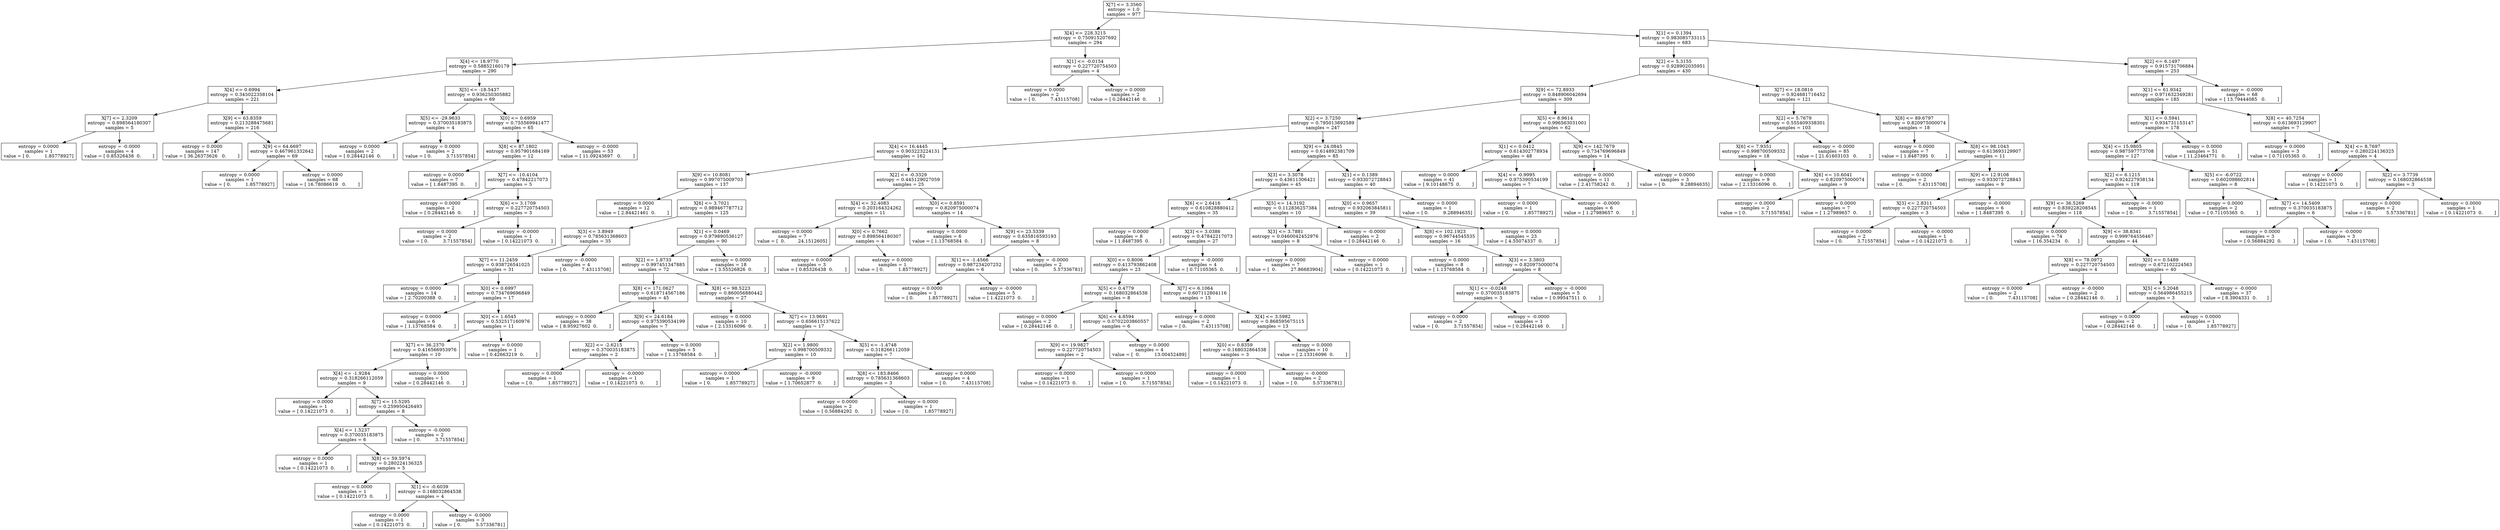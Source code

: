 digraph Tree {
0 [label="X[7] <= 3.3560\nentropy = 1.0\nsamples = 977", shape="box"] ;
1 [label="X[4] <= 228.3215\nentropy = 0.750915207692\nsamples = 294", shape="box"] ;
0 -> 1 ;
2 [label="X[4] <= 18.9770\nentropy = 0.58852160179\nsamples = 290", shape="box"] ;
1 -> 2 ;
3 [label="X[4] <= 0.6994\nentropy = 0.345022358104\nsamples = 221", shape="box"] ;
2 -> 3 ;
4 [label="X[7] <= 2.3209\nentropy = 0.898564180307\nsamples = 5", shape="box"] ;
3 -> 4 ;
5 [label="entropy = 0.0000\nsamples = 1\nvalue = [ 0.          1.85778927]", shape="box"] ;
4 -> 5 ;
6 [label="entropy = -0.0000\nsamples = 4\nvalue = [ 0.85326438  0.        ]", shape="box"] ;
4 -> 6 ;
7 [label="X[9] <= 63.8359\nentropy = 0.213288475681\nsamples = 216", shape="box"] ;
3 -> 7 ;
8 [label="entropy = 0.0000\nsamples = 147\nvalue = [ 36.26373626   0.        ]", shape="box"] ;
7 -> 8 ;
9 [label="X[9] <= 64.6697\nentropy = 0.467961332642\nsamples = 69", shape="box"] ;
7 -> 9 ;
10 [label="entropy = 0.0000\nsamples = 1\nvalue = [ 0.          1.85778927]", shape="box"] ;
9 -> 10 ;
11 [label="entropy = 0.0000\nsamples = 68\nvalue = [ 16.78086619   0.        ]", shape="box"] ;
9 -> 11 ;
12 [label="X[5] <= -18.5437\nentropy = 0.936250305882\nsamples = 69", shape="box"] ;
2 -> 12 ;
13 [label="X[5] <= -29.9633\nentropy = 0.370035183875\nsamples = 4", shape="box"] ;
12 -> 13 ;
14 [label="entropy = 0.0000\nsamples = 2\nvalue = [ 0.28442146  0.        ]", shape="box"] ;
13 -> 14 ;
15 [label="entropy = 0.0000\nsamples = 2\nvalue = [ 0.          3.71557854]", shape="box"] ;
13 -> 15 ;
16 [label="X[0] <= 0.6959\nentropy = 0.755569941477\nsamples = 65", shape="box"] ;
12 -> 16 ;
17 [label="X[8] <= 87.1802\nentropy = 0.957901684169\nsamples = 12", shape="box"] ;
16 -> 17 ;
18 [label="entropy = 0.0000\nsamples = 7\nvalue = [ 1.8487395  0.       ]", shape="box"] ;
17 -> 18 ;
19 [label="X[7] <= -10.4104\nentropy = 0.47842217073\nsamples = 5", shape="box"] ;
17 -> 19 ;
20 [label="entropy = 0.0000\nsamples = 2\nvalue = [ 0.28442146  0.        ]", shape="box"] ;
19 -> 20 ;
21 [label="X[6] <= 3.1709\nentropy = 0.227720754503\nsamples = 3", shape="box"] ;
19 -> 21 ;
22 [label="entropy = 0.0000\nsamples = 2\nvalue = [ 0.          3.71557854]", shape="box"] ;
21 -> 22 ;
23 [label="entropy = -0.0000\nsamples = 1\nvalue = [ 0.14221073  0.        ]", shape="box"] ;
21 -> 23 ;
24 [label="entropy = -0.0000\nsamples = 53\nvalue = [ 11.09243697   0.        ]", shape="box"] ;
16 -> 24 ;
25 [label="X[1] <= -0.0154\nentropy = 0.227720754503\nsamples = 4", shape="box"] ;
1 -> 25 ;
26 [label="entropy = 0.0000\nsamples = 2\nvalue = [ 0.          7.43115708]", shape="box"] ;
25 -> 26 ;
27 [label="entropy = 0.0000\nsamples = 2\nvalue = [ 0.28442146  0.        ]", shape="box"] ;
25 -> 27 ;
28 [label="X[1] <= 0.1394\nentropy = 0.983085733115\nsamples = 683", shape="box"] ;
0 -> 28 ;
29 [label="X[2] <= 5.3155\nentropy = 0.928902035951\nsamples = 430", shape="box"] ;
28 -> 29 ;
30 [label="X[9] <= 72.8933\nentropy = 0.848906042694\nsamples = 309", shape="box"] ;
29 -> 30 ;
31 [label="X[2] <= 3.7250\nentropy = 0.795013892589\nsamples = 247", shape="box"] ;
30 -> 31 ;
32 [label="X[4] <= 16.4445\nentropy = 0.903223224131\nsamples = 162", shape="box"] ;
31 -> 32 ;
33 [label="X[9] <= 10.8081\nentropy = 0.997075009703\nsamples = 137", shape="box"] ;
32 -> 33 ;
34 [label="entropy = 0.0000\nsamples = 12\nvalue = [ 2.84421461  0.        ]", shape="box"] ;
33 -> 34 ;
35 [label="X[6] <= 3.7021\nentropy = 0.989467787712\nsamples = 125", shape="box"] ;
33 -> 35 ;
36 [label="X[3] <= 3.8949\nentropy = 0.785631368603\nsamples = 35", shape="box"] ;
35 -> 36 ;
37 [label="X[7] <= 11.2459\nentropy = 0.938726541025\nsamples = 31", shape="box"] ;
36 -> 37 ;
38 [label="entropy = 0.0000\nsamples = 14\nvalue = [ 2.70200388  0.        ]", shape="box"] ;
37 -> 38 ;
39 [label="X[0] <= 0.6997\nentropy = 0.734769696849\nsamples = 17", shape="box"] ;
37 -> 39 ;
40 [label="entropy = 0.0000\nsamples = 6\nvalue = [ 1.13768584  0.        ]", shape="box"] ;
39 -> 40 ;
41 [label="X[0] <= 1.6545\nentropy = 0.532517160976\nsamples = 11", shape="box"] ;
39 -> 41 ;
42 [label="X[7] <= 36.2370\nentropy = 0.416566953976\nsamples = 10", shape="box"] ;
41 -> 42 ;
43 [label="X[4] <= -1.9284\nentropy = 0.318266112059\nsamples = 9", shape="box"] ;
42 -> 43 ;
44 [label="entropy = 0.0000\nsamples = 1\nvalue = [ 0.14221073  0.        ]", shape="box"] ;
43 -> 44 ;
45 [label="X[7] <= 15.5295\nentropy = 0.259950426493\nsamples = 8", shape="box"] ;
43 -> 45 ;
46 [label="X[4] <= 1.5237\nentropy = 0.370035183875\nsamples = 6", shape="box"] ;
45 -> 46 ;
47 [label="entropy = 0.0000\nsamples = 1\nvalue = [ 0.14221073  0.        ]", shape="box"] ;
46 -> 47 ;
48 [label="X[8] <= 59.5974\nentropy = 0.280224136325\nsamples = 5", shape="box"] ;
46 -> 48 ;
49 [label="entropy = 0.0000\nsamples = 1\nvalue = [ 0.14221073  0.        ]", shape="box"] ;
48 -> 49 ;
50 [label="X[1] <= -0.6039\nentropy = 0.168032864538\nsamples = 4", shape="box"] ;
48 -> 50 ;
51 [label="entropy = 0.0000\nsamples = 1\nvalue = [ 0.14221073  0.        ]", shape="box"] ;
50 -> 51 ;
52 [label="entropy = -0.0000\nsamples = 3\nvalue = [ 0.          5.57336781]", shape="box"] ;
50 -> 52 ;
53 [label="entropy = -0.0000\nsamples = 2\nvalue = [ 0.          3.71557854]", shape="box"] ;
45 -> 53 ;
54 [label="entropy = 0.0000\nsamples = 1\nvalue = [ 0.28442146  0.        ]", shape="box"] ;
42 -> 54 ;
55 [label="entropy = 0.0000\nsamples = 1\nvalue = [ 0.42663219  0.        ]", shape="box"] ;
41 -> 55 ;
56 [label="entropy = -0.0000\nsamples = 4\nvalue = [ 0.          7.43115708]", shape="box"] ;
36 -> 56 ;
57 [label="X[1] <= 0.0469\nentropy = 0.979890536127\nsamples = 90", shape="box"] ;
35 -> 57 ;
58 [label="X[2] <= 1.8733\nentropy = 0.997451347885\nsamples = 72", shape="box"] ;
57 -> 58 ;
59 [label="X[8] <= 171.0627\nentropy = 0.618714567186\nsamples = 45", shape="box"] ;
58 -> 59 ;
60 [label="entropy = 0.0000\nsamples = 38\nvalue = [ 8.95927602  0.        ]", shape="box"] ;
59 -> 60 ;
61 [label="X[9] <= 24.6184\nentropy = 0.975390534199\nsamples = 7", shape="box"] ;
59 -> 61 ;
62 [label="X[2] <= -2.6215\nentropy = 0.370035183875\nsamples = 2", shape="box"] ;
61 -> 62 ;
63 [label="entropy = 0.0000\nsamples = 1\nvalue = [ 0.          1.85778927]", shape="box"] ;
62 -> 63 ;
64 [label="entropy = -0.0000\nsamples = 1\nvalue = [ 0.14221073  0.        ]", shape="box"] ;
62 -> 64 ;
65 [label="entropy = 0.0000\nsamples = 5\nvalue = [ 1.13768584  0.        ]", shape="box"] ;
61 -> 65 ;
66 [label="X[8] <= 98.5223\nentropy = 0.860056880442\nsamples = 27", shape="box"] ;
58 -> 66 ;
67 [label="entropy = 0.0000\nsamples = 10\nvalue = [ 2.13316096  0.        ]", shape="box"] ;
66 -> 67 ;
68 [label="X[7] <= 13.9691\nentropy = 0.656615137622\nsamples = 17", shape="box"] ;
66 -> 68 ;
69 [label="X[2] <= 1.9800\nentropy = 0.998700509332\nsamples = 10", shape="box"] ;
68 -> 69 ;
70 [label="entropy = 0.0000\nsamples = 1\nvalue = [ 0.          1.85778927]", shape="box"] ;
69 -> 70 ;
71 [label="entropy = -0.0000\nsamples = 9\nvalue = [ 1.70652877  0.        ]", shape="box"] ;
69 -> 71 ;
72 [label="X[5] <= -1.4748\nentropy = 0.318266112059\nsamples = 7", shape="box"] ;
68 -> 72 ;
73 [label="X[8] <= 183.8466\nentropy = 0.785631368603\nsamples = 3", shape="box"] ;
72 -> 73 ;
74 [label="entropy = 0.0000\nsamples = 2\nvalue = [ 0.56884292  0.        ]", shape="box"] ;
73 -> 74 ;
75 [label="entropy = 0.0000\nsamples = 1\nvalue = [ 0.          1.85778927]", shape="box"] ;
73 -> 75 ;
76 [label="entropy = 0.0000\nsamples = 4\nvalue = [ 0.          7.43115708]", shape="box"] ;
72 -> 76 ;
77 [label="entropy = 0.0000\nsamples = 18\nvalue = [ 3.55526826  0.        ]", shape="box"] ;
57 -> 77 ;
78 [label="X[2] <= -0.3329\nentropy = 0.445129027059\nsamples = 25", shape="box"] ;
32 -> 78 ;
79 [label="X[4] <= 32.4083\nentropy = 0.203164324262\nsamples = 11", shape="box"] ;
78 -> 79 ;
80 [label="entropy = 0.0000\nsamples = 7\nvalue = [  0.         24.1512605]", shape="box"] ;
79 -> 80 ;
81 [label="X[0] <= 0.7662\nentropy = 0.898564180307\nsamples = 4", shape="box"] ;
79 -> 81 ;
82 [label="entropy = 0.0000\nsamples = 3\nvalue = [ 0.85326438  0.        ]", shape="box"] ;
81 -> 82 ;
83 [label="entropy = 0.0000\nsamples = 1\nvalue = [ 0.          1.85778927]", shape="box"] ;
81 -> 83 ;
84 [label="X[0] <= 0.8591\nentropy = 0.820975000074\nsamples = 14", shape="box"] ;
78 -> 84 ;
85 [label="entropy = 0.0000\nsamples = 6\nvalue = [ 1.13768584  0.        ]", shape="box"] ;
84 -> 85 ;
86 [label="X[9] <= 23.5339\nentropy = 0.635816593193\nsamples = 8", shape="box"] ;
84 -> 86 ;
87 [label="X[1] <= -1.4566\nentropy = 0.987234207252\nsamples = 6", shape="box"] ;
86 -> 87 ;
88 [label="entropy = 0.0000\nsamples = 1\nvalue = [ 0.          1.85778927]", shape="box"] ;
87 -> 88 ;
89 [label="entropy = -0.0000\nsamples = 5\nvalue = [ 1.4221073  0.       ]", shape="box"] ;
87 -> 89 ;
90 [label="entropy = -0.0000\nsamples = 2\nvalue = [ 0.          5.57336781]", shape="box"] ;
86 -> 90 ;
91 [label="X[9] <= 24.0845\nentropy = 0.614892381709\nsamples = 85", shape="box"] ;
31 -> 91 ;
92 [label="X[3] <= 3.3078\nentropy = 0.43611306421\nsamples = 45", shape="box"] ;
91 -> 92 ;
93 [label="X[6] <= 2.6416\nentropy = 0.610828880412\nsamples = 35", shape="box"] ;
92 -> 93 ;
94 [label="entropy = 0.0000\nsamples = 8\nvalue = [ 1.8487395  0.       ]", shape="box"] ;
93 -> 94 ;
95 [label="X[3] <= 3.0386\nentropy = 0.47842217073\nsamples = 27", shape="box"] ;
93 -> 95 ;
96 [label="X[0] <= 0.8006\nentropy = 0.413793862408\nsamples = 23", shape="box"] ;
95 -> 96 ;
97 [label="X[5] <= 0.4779\nentropy = 0.168032864538\nsamples = 8", shape="box"] ;
96 -> 97 ;
98 [label="entropy = 0.0000\nsamples = 2\nvalue = [ 0.28442146  0.        ]", shape="box"] ;
97 -> 98 ;
99 [label="X[6] <= 4.8594\nentropy = 0.0702203860557\nsamples = 6", shape="box"] ;
97 -> 99 ;
100 [label="X[9] <= 19.9827\nentropy = 0.227720754503\nsamples = 2", shape="box"] ;
99 -> 100 ;
101 [label="entropy = 0.0000\nsamples = 1\nvalue = [ 0.14221073  0.        ]", shape="box"] ;
100 -> 101 ;
102 [label="entropy = 0.0000\nsamples = 1\nvalue = [ 0.          3.71557854]", shape="box"] ;
100 -> 102 ;
103 [label="entropy = 0.0000\nsamples = 4\nvalue = [  0.          13.00452489]", shape="box"] ;
99 -> 103 ;
104 [label="X[7] <= 6.1064\nentropy = 0.607112804116\nsamples = 15", shape="box"] ;
96 -> 104 ;
105 [label="entropy = 0.0000\nsamples = 2\nvalue = [ 0.          7.43115708]", shape="box"] ;
104 -> 105 ;
106 [label="X[4] <= 3.5982\nentropy = 0.868595675115\nsamples = 13", shape="box"] ;
104 -> 106 ;
107 [label="X[0] <= 0.8359\nentropy = 0.168032864538\nsamples = 3", shape="box"] ;
106 -> 107 ;
108 [label="entropy = 0.0000\nsamples = 1\nvalue = [ 0.14221073  0.        ]", shape="box"] ;
107 -> 108 ;
109 [label="entropy = -0.0000\nsamples = 2\nvalue = [ 0.          5.57336781]", shape="box"] ;
107 -> 109 ;
110 [label="entropy = 0.0000\nsamples = 10\nvalue = [ 2.13316096  0.        ]", shape="box"] ;
106 -> 110 ;
111 [label="entropy = -0.0000\nsamples = 4\nvalue = [ 0.71105365  0.        ]", shape="box"] ;
95 -> 111 ;
112 [label="X[5] <= 14.3192\nentropy = 0.112836257384\nsamples = 10", shape="box"] ;
92 -> 112 ;
113 [label="X[3] <= 3.7881\nentropy = 0.0460042452976\nsamples = 8", shape="box"] ;
112 -> 113 ;
114 [label="entropy = 0.0000\nsamples = 7\nvalue = [  0.          27.86683904]", shape="box"] ;
113 -> 114 ;
115 [label="entropy = 0.0000\nsamples = 1\nvalue = [ 0.14221073  0.        ]", shape="box"] ;
113 -> 115 ;
116 [label="entropy = -0.0000\nsamples = 2\nvalue = [ 0.28442146  0.        ]", shape="box"] ;
112 -> 116 ;
117 [label="X[1] <= 0.1389\nentropy = 0.933072728843\nsamples = 40", shape="box"] ;
91 -> 117 ;
118 [label="X[0] <= 0.9657\nentropy = 0.932063845811\nsamples = 39", shape="box"] ;
117 -> 118 ;
119 [label="X[8] <= 102.1923\nentropy = 0.96744545535\nsamples = 16", shape="box"] ;
118 -> 119 ;
120 [label="entropy = 0.0000\nsamples = 8\nvalue = [ 1.13768584  0.        ]", shape="box"] ;
119 -> 120 ;
121 [label="X[3] <= 3.3803\nentropy = 0.820975000074\nsamples = 8", shape="box"] ;
119 -> 121 ;
122 [label="X[1] <= -0.0248\nentropy = 0.370035183875\nsamples = 3", shape="box"] ;
121 -> 122 ;
123 [label="entropy = 0.0000\nsamples = 2\nvalue = [ 0.          3.71557854]", shape="box"] ;
122 -> 123 ;
124 [label="entropy = -0.0000\nsamples = 1\nvalue = [ 0.28442146  0.        ]", shape="box"] ;
122 -> 124 ;
125 [label="entropy = -0.0000\nsamples = 5\nvalue = [ 0.99547511  0.        ]", shape="box"] ;
121 -> 125 ;
126 [label="entropy = 0.0000\nsamples = 23\nvalue = [ 4.55074337  0.        ]", shape="box"] ;
118 -> 126 ;
127 [label="entropy = 0.0000\nsamples = 1\nvalue = [ 0.          9.28894635]", shape="box"] ;
117 -> 127 ;
128 [label="X[5] <= 8.9614\nentropy = 0.996563031001\nsamples = 62", shape="box"] ;
30 -> 128 ;
129 [label="X[1] <= 0.0412\nentropy = 0.614302778934\nsamples = 48", shape="box"] ;
128 -> 129 ;
130 [label="entropy = 0.0000\nsamples = 41\nvalue = [ 9.10148675  0.        ]", shape="box"] ;
129 -> 130 ;
131 [label="X[4] <= -0.9995\nentropy = 0.975390534199\nsamples = 7", shape="box"] ;
129 -> 131 ;
132 [label="entropy = 0.0000\nsamples = 1\nvalue = [ 0.          1.85778927]", shape="box"] ;
131 -> 132 ;
133 [label="entropy = -0.0000\nsamples = 6\nvalue = [ 1.27989657  0.        ]", shape="box"] ;
131 -> 133 ;
134 [label="X[9] <= 142.7679\nentropy = 0.734769696849\nsamples = 14", shape="box"] ;
128 -> 134 ;
135 [label="entropy = 0.0000\nsamples = 11\nvalue = [ 2.41758242  0.        ]", shape="box"] ;
134 -> 135 ;
136 [label="entropy = 0.0000\nsamples = 3\nvalue = [ 0.          9.28894635]", shape="box"] ;
134 -> 136 ;
137 [label="X[7] <= 18.0816\nentropy = 0.924681716452\nsamples = 121", shape="box"] ;
29 -> 137 ;
138 [label="X[2] <= 5.7679\nentropy = 0.555409338301\nsamples = 103", shape="box"] ;
137 -> 138 ;
139 [label="X[6] <= 7.9351\nentropy = 0.998700509332\nsamples = 18", shape="box"] ;
138 -> 139 ;
140 [label="entropy = 0.0000\nsamples = 9\nvalue = [ 2.13316096  0.        ]", shape="box"] ;
139 -> 140 ;
141 [label="X[6] <= 10.6041\nentropy = 0.820975000074\nsamples = 9", shape="box"] ;
139 -> 141 ;
142 [label="entropy = 0.0000\nsamples = 2\nvalue = [ 0.          3.71557854]", shape="box"] ;
141 -> 142 ;
143 [label="entropy = 0.0000\nsamples = 7\nvalue = [ 1.27989657  0.        ]", shape="box"] ;
141 -> 143 ;
144 [label="entropy = -0.0000\nsamples = 85\nvalue = [ 21.61603103   0.        ]", shape="box"] ;
138 -> 144 ;
145 [label="X[8] <= 89.6797\nentropy = 0.820975000074\nsamples = 18", shape="box"] ;
137 -> 145 ;
146 [label="entropy = 0.0000\nsamples = 7\nvalue = [ 1.8487395  0.       ]", shape="box"] ;
145 -> 146 ;
147 [label="X[8] <= 98.1043\nentropy = 0.613693129907\nsamples = 11", shape="box"] ;
145 -> 147 ;
148 [label="entropy = 0.0000\nsamples = 2\nvalue = [ 0.          7.43115708]", shape="box"] ;
147 -> 148 ;
149 [label="X[9] <= 12.9108\nentropy = 0.933072728843\nsamples = 9", shape="box"] ;
147 -> 149 ;
150 [label="X[3] <= 2.8311\nentropy = 0.227720754503\nsamples = 3", shape="box"] ;
149 -> 150 ;
151 [label="entropy = 0.0000\nsamples = 2\nvalue = [ 0.          3.71557854]", shape="box"] ;
150 -> 151 ;
152 [label="entropy = -0.0000\nsamples = 1\nvalue = [ 0.14221073  0.        ]", shape="box"] ;
150 -> 152 ;
153 [label="entropy = -0.0000\nsamples = 6\nvalue = [ 1.8487395  0.       ]", shape="box"] ;
149 -> 153 ;
154 [label="X[2] <= 6.1497\nentropy = 0.915731706884\nsamples = 253", shape="box"] ;
28 -> 154 ;
155 [label="X[1] <= 61.9342\nentropy = 0.971632349281\nsamples = 185", shape="box"] ;
154 -> 155 ;
156 [label="X[1] <= 0.5941\nentropy = 0.934731153147\nsamples = 178", shape="box"] ;
155 -> 156 ;
157 [label="X[4] <= 15.9805\nentropy = 0.987597773708\nsamples = 127", shape="box"] ;
156 -> 157 ;
158 [label="X[2] <= 6.1215\nentropy = 0.924227938134\nsamples = 119", shape="box"] ;
157 -> 158 ;
159 [label="X[9] <= 36.5269\nentropy = 0.839228208545\nsamples = 118", shape="box"] ;
158 -> 159 ;
160 [label="entropy = 0.0000\nsamples = 74\nvalue = [ 16.354234   0.      ]", shape="box"] ;
159 -> 160 ;
161 [label="X[9] <= 38.8341\nentropy = 0.999764556467\nsamples = 44", shape="box"] ;
159 -> 161 ;
162 [label="X[8] <= 78.0972\nentropy = 0.227720754503\nsamples = 4", shape="box"] ;
161 -> 162 ;
163 [label="entropy = 0.0000\nsamples = 2\nvalue = [ 0.          7.43115708]", shape="box"] ;
162 -> 163 ;
164 [label="entropy = -0.0000\nsamples = 2\nvalue = [ 0.28442146  0.        ]", shape="box"] ;
162 -> 164 ;
165 [label="X[0] <= 0.5489\nentropy = 0.672102224563\nsamples = 40", shape="box"] ;
161 -> 165 ;
166 [label="X[5] <= 5.2048\nentropy = 0.564986455215\nsamples = 3", shape="box"] ;
165 -> 166 ;
167 [label="entropy = 0.0000\nsamples = 2\nvalue = [ 0.28442146  0.        ]", shape="box"] ;
166 -> 167 ;
168 [label="entropy = 0.0000\nsamples = 1\nvalue = [ 0.          1.85778927]", shape="box"] ;
166 -> 168 ;
169 [label="entropy = -0.0000\nsamples = 37\nvalue = [ 8.3904331  0.       ]", shape="box"] ;
165 -> 169 ;
170 [label="entropy = -0.0000\nsamples = 1\nvalue = [ 0.          3.71557854]", shape="box"] ;
158 -> 170 ;
171 [label="X[5] <= -6.0722\nentropy = 0.602098602814\nsamples = 8", shape="box"] ;
157 -> 171 ;
172 [label="entropy = 0.0000\nsamples = 2\nvalue = [ 0.71105365  0.        ]", shape="box"] ;
171 -> 172 ;
173 [label="X[7] <= 14.5409\nentropy = 0.370035183875\nsamples = 6", shape="box"] ;
171 -> 173 ;
174 [label="entropy = 0.0000\nsamples = 3\nvalue = [ 0.56884292  0.        ]", shape="box"] ;
173 -> 174 ;
175 [label="entropy = -0.0000\nsamples = 3\nvalue = [ 0.          7.43115708]", shape="box"] ;
173 -> 175 ;
176 [label="entropy = 0.0000\nsamples = 51\nvalue = [ 11.23464771   0.        ]", shape="box"] ;
156 -> 176 ;
177 [label="X[8] <= 40.7254\nentropy = 0.613693129907\nsamples = 7", shape="box"] ;
155 -> 177 ;
178 [label="entropy = 0.0000\nsamples = 3\nvalue = [ 0.71105365  0.        ]", shape="box"] ;
177 -> 178 ;
179 [label="X[4] <= 8.7697\nentropy = 0.280224136325\nsamples = 4", shape="box"] ;
177 -> 179 ;
180 [label="entropy = 0.0000\nsamples = 1\nvalue = [ 0.14221073  0.        ]", shape="box"] ;
179 -> 180 ;
181 [label="X[2] <= 3.7739\nentropy = 0.168032864538\nsamples = 3", shape="box"] ;
179 -> 181 ;
182 [label="entropy = 0.0000\nsamples = 2\nvalue = [ 0.          5.57336781]", shape="box"] ;
181 -> 182 ;
183 [label="entropy = 0.0000\nsamples = 1\nvalue = [ 0.14221073  0.        ]", shape="box"] ;
181 -> 183 ;
184 [label="entropy = -0.0000\nsamples = 68\nvalue = [ 13.79444085   0.        ]", shape="box"] ;
154 -> 184 ;
}